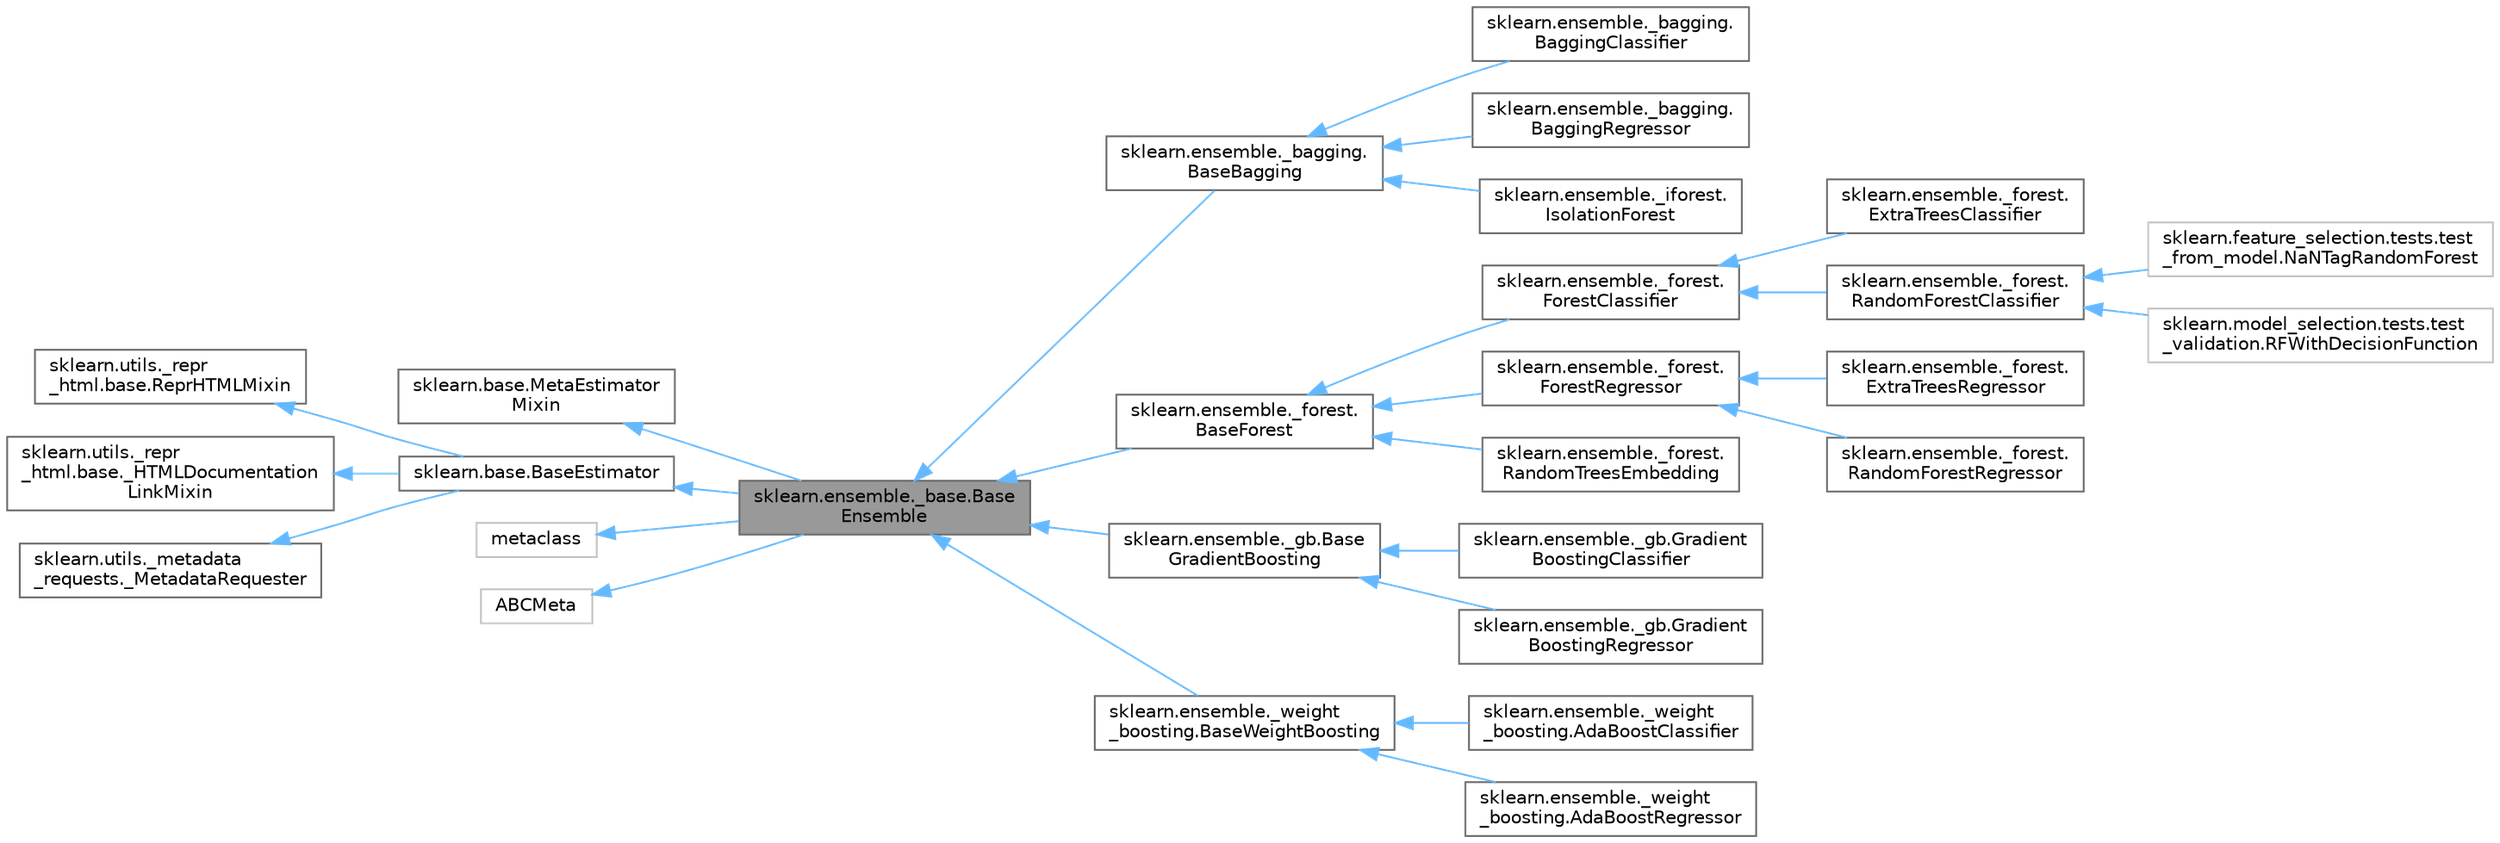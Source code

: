 digraph "sklearn.ensemble._base.BaseEnsemble"
{
 // LATEX_PDF_SIZE
  bgcolor="transparent";
  edge [fontname=Helvetica,fontsize=10,labelfontname=Helvetica,labelfontsize=10];
  node [fontname=Helvetica,fontsize=10,shape=box,height=0.2,width=0.4];
  rankdir="LR";
  Node1 [id="Node000001",label="sklearn.ensemble._base.Base\lEnsemble",height=0.2,width=0.4,color="gray40", fillcolor="grey60", style="filled", fontcolor="black",tooltip=" "];
  Node2 -> Node1 [id="edge1_Node000001_Node000002",dir="back",color="steelblue1",style="solid",tooltip=" "];
  Node2 [id="Node000002",label="sklearn.base.MetaEstimator\lMixin",height=0.2,width=0.4,color="gray40", fillcolor="white", style="filled",URL="$d4/d5a/classsklearn_1_1base_1_1MetaEstimatorMixin.html",tooltip=" "];
  Node3 -> Node1 [id="edge2_Node000001_Node000003",dir="back",color="steelblue1",style="solid",tooltip=" "];
  Node3 [id="Node000003",label="sklearn.base.BaseEstimator",height=0.2,width=0.4,color="gray40", fillcolor="white", style="filled",URL="$d3/d20/classsklearn_1_1base_1_1BaseEstimator.html",tooltip=" "];
  Node4 -> Node3 [id="edge3_Node000003_Node000004",dir="back",color="steelblue1",style="solid",tooltip=" "];
  Node4 [id="Node000004",label="sklearn.utils._repr\l_html.base.ReprHTMLMixin",height=0.2,width=0.4,color="gray40", fillcolor="white", style="filled",URL="$d3/d50/classsklearn_1_1utils_1_1__repr__html_1_1base_1_1ReprHTMLMixin.html",tooltip=" "];
  Node5 -> Node3 [id="edge4_Node000003_Node000005",dir="back",color="steelblue1",style="solid",tooltip=" "];
  Node5 [id="Node000005",label="sklearn.utils._repr\l_html.base._HTMLDocumentation\lLinkMixin",height=0.2,width=0.4,color="gray40", fillcolor="white", style="filled",URL="$d5/d05/classsklearn_1_1utils_1_1__repr__html_1_1base_1_1__HTMLDocumentationLinkMixin.html",tooltip=" "];
  Node6 -> Node3 [id="edge5_Node000003_Node000006",dir="back",color="steelblue1",style="solid",tooltip=" "];
  Node6 [id="Node000006",label="sklearn.utils._metadata\l_requests._MetadataRequester",height=0.2,width=0.4,color="gray40", fillcolor="white", style="filled",URL="$d6/dfa/classsklearn_1_1utils_1_1__metadata__requests_1_1__MetadataRequester.html",tooltip=" "];
  Node7 -> Node1 [id="edge6_Node000001_Node000007",dir="back",color="steelblue1",style="solid",tooltip=" "];
  Node7 [id="Node000007",label="metaclass",height=0.2,width=0.4,color="grey75", fillcolor="white", style="filled",URL="$d1/d9a/classmetaclass.html",tooltip=" "];
  Node8 -> Node1 [id="edge7_Node000001_Node000008",dir="back",color="steelblue1",style="solid",tooltip=" "];
  Node8 [id="Node000008",label="ABCMeta",height=0.2,width=0.4,color="grey75", fillcolor="white", style="filled",URL="$df/d42/classABCMeta.html",tooltip=" "];
  Node1 -> Node9 [id="edge8_Node000001_Node000009",dir="back",color="steelblue1",style="solid",tooltip=" "];
  Node9 [id="Node000009",label="sklearn.ensemble._bagging.\lBaseBagging",height=0.2,width=0.4,color="gray40", fillcolor="white", style="filled",URL="$dd/d76/classsklearn_1_1ensemble_1_1__bagging_1_1BaseBagging.html",tooltip=" "];
  Node9 -> Node10 [id="edge9_Node000009_Node000010",dir="back",color="steelblue1",style="solid",tooltip=" "];
  Node10 [id="Node000010",label="sklearn.ensemble._bagging.\lBaggingClassifier",height=0.2,width=0.4,color="gray40", fillcolor="white", style="filled",URL="$d1/d18/classsklearn_1_1ensemble_1_1__bagging_1_1BaggingClassifier.html",tooltip=" "];
  Node9 -> Node11 [id="edge10_Node000009_Node000011",dir="back",color="steelblue1",style="solid",tooltip=" "];
  Node11 [id="Node000011",label="sklearn.ensemble._bagging.\lBaggingRegressor",height=0.2,width=0.4,color="gray40", fillcolor="white", style="filled",URL="$dd/dfe/classsklearn_1_1ensemble_1_1__bagging_1_1BaggingRegressor.html",tooltip=" "];
  Node9 -> Node12 [id="edge11_Node000009_Node000012",dir="back",color="steelblue1",style="solid",tooltip=" "];
  Node12 [id="Node000012",label="sklearn.ensemble._iforest.\lIsolationForest",height=0.2,width=0.4,color="gray40", fillcolor="white", style="filled",URL="$d2/de9/classsklearn_1_1ensemble_1_1__iforest_1_1IsolationForest.html",tooltip=" "];
  Node1 -> Node13 [id="edge12_Node000001_Node000013",dir="back",color="steelblue1",style="solid",tooltip=" "];
  Node13 [id="Node000013",label="sklearn.ensemble._forest.\lBaseForest",height=0.2,width=0.4,color="gray40", fillcolor="white", style="filled",URL="$d4/d07/classsklearn_1_1ensemble_1_1__forest_1_1BaseForest.html",tooltip=" "];
  Node13 -> Node14 [id="edge13_Node000013_Node000014",dir="back",color="steelblue1",style="solid",tooltip=" "];
  Node14 [id="Node000014",label="sklearn.ensemble._forest.\lForestClassifier",height=0.2,width=0.4,color="gray40", fillcolor="white", style="filled",URL="$d7/d9f/classsklearn_1_1ensemble_1_1__forest_1_1ForestClassifier.html",tooltip=" "];
  Node14 -> Node15 [id="edge14_Node000014_Node000015",dir="back",color="steelblue1",style="solid",tooltip=" "];
  Node15 [id="Node000015",label="sklearn.ensemble._forest.\lExtraTreesClassifier",height=0.2,width=0.4,color="gray40", fillcolor="white", style="filled",URL="$de/d91/classsklearn_1_1ensemble_1_1__forest_1_1ExtraTreesClassifier.html",tooltip=" "];
  Node14 -> Node16 [id="edge15_Node000014_Node000016",dir="back",color="steelblue1",style="solid",tooltip=" "];
  Node16 [id="Node000016",label="sklearn.ensemble._forest.\lRandomForestClassifier",height=0.2,width=0.4,color="gray40", fillcolor="white", style="filled",URL="$dd/dde/classsklearn_1_1ensemble_1_1__forest_1_1RandomForestClassifier.html",tooltip=" "];
  Node16 -> Node17 [id="edge16_Node000016_Node000017",dir="back",color="steelblue1",style="solid",tooltip=" "];
  Node17 [id="Node000017",label="sklearn.feature_selection.tests.test\l_from_model.NaNTagRandomForest",height=0.2,width=0.4,color="grey75", fillcolor="white", style="filled",URL="$d4/de8/classsklearn_1_1feature__selection_1_1tests_1_1test__from__model_1_1NaNTagRandomForest.html",tooltip=" "];
  Node16 -> Node18 [id="edge17_Node000016_Node000018",dir="back",color="steelblue1",style="solid",tooltip=" "];
  Node18 [id="Node000018",label="sklearn.model_selection.tests.test\l_validation.RFWithDecisionFunction",height=0.2,width=0.4,color="grey75", fillcolor="white", style="filled",URL="$d6/d18/classsklearn_1_1model__selection_1_1tests_1_1test__validation_1_1RFWithDecisionFunction.html",tooltip=" "];
  Node13 -> Node19 [id="edge18_Node000013_Node000019",dir="back",color="steelblue1",style="solid",tooltip=" "];
  Node19 [id="Node000019",label="sklearn.ensemble._forest.\lForestRegressor",height=0.2,width=0.4,color="gray40", fillcolor="white", style="filled",URL="$d3/d11/classsklearn_1_1ensemble_1_1__forest_1_1ForestRegressor.html",tooltip=" "];
  Node19 -> Node20 [id="edge19_Node000019_Node000020",dir="back",color="steelblue1",style="solid",tooltip=" "];
  Node20 [id="Node000020",label="sklearn.ensemble._forest.\lExtraTreesRegressor",height=0.2,width=0.4,color="gray40", fillcolor="white", style="filled",URL="$d2/d3b/classsklearn_1_1ensemble_1_1__forest_1_1ExtraTreesRegressor.html",tooltip=" "];
  Node19 -> Node21 [id="edge20_Node000019_Node000021",dir="back",color="steelblue1",style="solid",tooltip=" "];
  Node21 [id="Node000021",label="sklearn.ensemble._forest.\lRandomForestRegressor",height=0.2,width=0.4,color="gray40", fillcolor="white", style="filled",URL="$d2/d14/classsklearn_1_1ensemble_1_1__forest_1_1RandomForestRegressor.html",tooltip=" "];
  Node13 -> Node22 [id="edge21_Node000013_Node000022",dir="back",color="steelblue1",style="solid",tooltip=" "];
  Node22 [id="Node000022",label="sklearn.ensemble._forest.\lRandomTreesEmbedding",height=0.2,width=0.4,color="gray40", fillcolor="white", style="filled",URL="$d8/d76/classsklearn_1_1ensemble_1_1__forest_1_1RandomTreesEmbedding.html",tooltip=" "];
  Node1 -> Node23 [id="edge22_Node000001_Node000023",dir="back",color="steelblue1",style="solid",tooltip=" "];
  Node23 [id="Node000023",label="sklearn.ensemble._gb.Base\lGradientBoosting",height=0.2,width=0.4,color="gray40", fillcolor="white", style="filled",URL="$db/d82/classsklearn_1_1ensemble_1_1__gb_1_1BaseGradientBoosting.html",tooltip=" "];
  Node23 -> Node24 [id="edge23_Node000023_Node000024",dir="back",color="steelblue1",style="solid",tooltip=" "];
  Node24 [id="Node000024",label="sklearn.ensemble._gb.Gradient\lBoostingClassifier",height=0.2,width=0.4,color="gray40", fillcolor="white", style="filled",URL="$dd/dbe/classsklearn_1_1ensemble_1_1__gb_1_1GradientBoostingClassifier.html",tooltip=" "];
  Node23 -> Node25 [id="edge24_Node000023_Node000025",dir="back",color="steelblue1",style="solid",tooltip=" "];
  Node25 [id="Node000025",label="sklearn.ensemble._gb.Gradient\lBoostingRegressor",height=0.2,width=0.4,color="gray40", fillcolor="white", style="filled",URL="$d7/d00/classsklearn_1_1ensemble_1_1__gb_1_1GradientBoostingRegressor.html",tooltip=" "];
  Node1 -> Node26 [id="edge25_Node000001_Node000026",dir="back",color="steelblue1",style="solid",tooltip=" "];
  Node26 [id="Node000026",label="sklearn.ensemble._weight\l_boosting.BaseWeightBoosting",height=0.2,width=0.4,color="gray40", fillcolor="white", style="filled",URL="$d8/dfa/classsklearn_1_1ensemble_1_1__weight__boosting_1_1BaseWeightBoosting.html",tooltip=" "];
  Node26 -> Node27 [id="edge26_Node000026_Node000027",dir="back",color="steelblue1",style="solid",tooltip=" "];
  Node27 [id="Node000027",label="sklearn.ensemble._weight\l_boosting.AdaBoostClassifier",height=0.2,width=0.4,color="gray40", fillcolor="white", style="filled",URL="$d5/d28/classsklearn_1_1ensemble_1_1__weight__boosting_1_1AdaBoostClassifier.html",tooltip=" "];
  Node26 -> Node28 [id="edge27_Node000026_Node000028",dir="back",color="steelblue1",style="solid",tooltip=" "];
  Node28 [id="Node000028",label="sklearn.ensemble._weight\l_boosting.AdaBoostRegressor",height=0.2,width=0.4,color="gray40", fillcolor="white", style="filled",URL="$d3/d43/classsklearn_1_1ensemble_1_1__weight__boosting_1_1AdaBoostRegressor.html",tooltip=" "];
}
